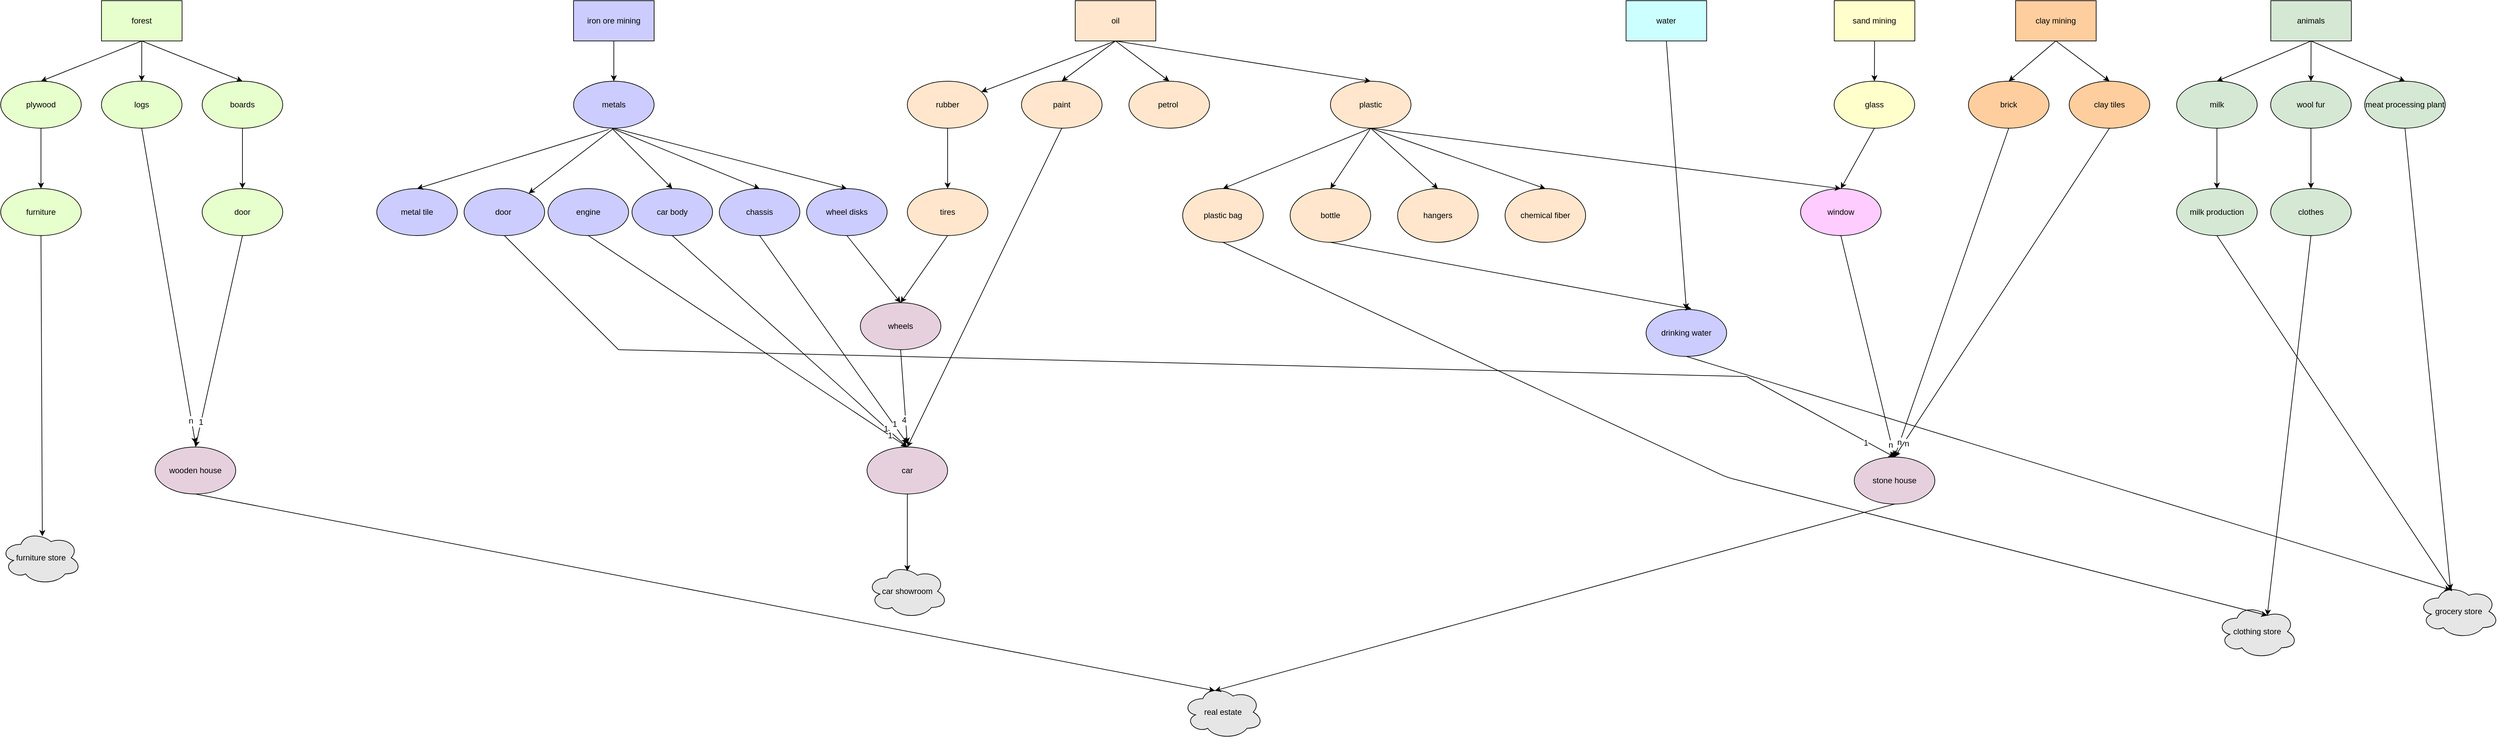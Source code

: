 <mxfile version="10.9.1" type="device"><diagram id="misrnJi2MQJ9wnyxMQLK" name="Page-1"><mxGraphModel dx="5668" dy="2246" grid="1" gridSize="10" guides="1" tooltips="1" connect="1" arrows="1" fold="1" page="0" pageScale="1" pageWidth="827" pageHeight="1169" math="0" shadow="0"><root><mxCell id="0"/><mxCell id="1" parent="0"/><mxCell id="tr-nkQogWz6HzSUMc5Vn-1" value="oil" style="rounded=0;whiteSpace=wrap;html=1;fillColor=#FFE6CC;" parent="1" vertex="1"><mxGeometry x="160" y="40" width="120" height="60" as="geometry"/></mxCell><mxCell id="tr-nkQogWz6HzSUMc5Vn-3" value="rubber" style="ellipse;whiteSpace=wrap;html=1;fillColor=#FFE6CC;" parent="1" vertex="1"><mxGeometry x="-90" y="160" width="120" height="70" as="geometry"/></mxCell><mxCell id="tr-nkQogWz6HzSUMc5Vn-5" value="petrol&amp;nbsp;" style="ellipse;whiteSpace=wrap;html=1;fillColor=#FFE6CC;" parent="1" vertex="1"><mxGeometry x="240" y="160" width="120" height="70" as="geometry"/></mxCell><mxCell id="tr-nkQogWz6HzSUMc5Vn-6" value="plastic" style="ellipse;whiteSpace=wrap;html=1;fillColor=#FFE6CC;" parent="1" vertex="1"><mxGeometry x="540" y="160" width="120" height="70" as="geometry"/></mxCell><mxCell id="tr-nkQogWz6HzSUMc5Vn-9" value="tires" style="ellipse;whiteSpace=wrap;html=1;fillColor=#FFE6CC;" parent="1" vertex="1"><mxGeometry x="-90" y="320" width="120" height="70" as="geometry"/></mxCell><mxCell id="tr-nkQogWz6HzSUMc5Vn-10" value="" style="endArrow=classic;html=1;exitX=0.5;exitY=1;exitDx=0;exitDy=0;" parent="1" source="tr-nkQogWz6HzSUMc5Vn-1" target="tr-nkQogWz6HzSUMc5Vn-3" edge="1"><mxGeometry width="50" height="50" relative="1" as="geometry"><mxPoint x="10" y="630" as="sourcePoint"/><mxPoint x="60" y="580" as="targetPoint"/></mxGeometry></mxCell><mxCell id="tr-nkQogWz6HzSUMc5Vn-11" value="" style="endArrow=classic;html=1;entryX=0.5;entryY=0;entryDx=0;entryDy=0;exitX=0.5;exitY=1;exitDx=0;exitDy=0;" parent="1" source="tr-nkQogWz6HzSUMc5Vn-1" target="tr-nkQogWz6HzSUMc5Vn-5" edge="1"><mxGeometry width="50" height="50" relative="1" as="geometry"><mxPoint x="10" y="630" as="sourcePoint"/><mxPoint x="60" y="580" as="targetPoint"/></mxGeometry></mxCell><mxCell id="tr-nkQogWz6HzSUMc5Vn-12" value="" style="endArrow=classic;html=1;exitX=0.5;exitY=1;exitDx=0;exitDy=0;entryX=0.5;entryY=0;entryDx=0;entryDy=0;" parent="1" source="tr-nkQogWz6HzSUMc5Vn-1" target="tr-nkQogWz6HzSUMc5Vn-6" edge="1"><mxGeometry width="50" height="50" relative="1" as="geometry"><mxPoint x="320" y="120" as="sourcePoint"/><mxPoint x="370" y="70" as="targetPoint"/></mxGeometry></mxCell><mxCell id="tr-nkQogWz6HzSUMc5Vn-13" value="" style="endArrow=classic;html=1;entryX=0.5;entryY=0;entryDx=0;entryDy=0;exitX=0.5;exitY=1;exitDx=0;exitDy=0;" parent="1" source="tr-nkQogWz6HzSUMc5Vn-3" target="tr-nkQogWz6HzSUMc5Vn-9" edge="1"><mxGeometry width="50" height="50" relative="1" as="geometry"><mxPoint x="10" y="630" as="sourcePoint"/><mxPoint x="60" y="580" as="targetPoint"/></mxGeometry></mxCell><mxCell id="tr-nkQogWz6HzSUMc5Vn-14" value="plastic bag" style="ellipse;whiteSpace=wrap;html=1;fillColor=#FFE6CC;" parent="1" vertex="1"><mxGeometry x="320" y="320" width="120" height="80" as="geometry"/></mxCell><mxCell id="tr-nkQogWz6HzSUMc5Vn-15" value="bottle" style="ellipse;whiteSpace=wrap;html=1;fillColor=#FFE6CC;" parent="1" vertex="1"><mxGeometry x="480" y="320" width="120" height="80" as="geometry"/></mxCell><mxCell id="tr-nkQogWz6HzSUMc5Vn-16" value="" style="endArrow=classic;html=1;exitX=0.5;exitY=1;exitDx=0;exitDy=0;entryX=0.5;entryY=0;entryDx=0;entryDy=0;" parent="1" source="tr-nkQogWz6HzSUMc5Vn-6" target="tr-nkQogWz6HzSUMc5Vn-14" edge="1"><mxGeometry width="50" height="50" relative="1" as="geometry"><mxPoint x="380" y="310" as="sourcePoint"/><mxPoint x="430" y="260" as="targetPoint"/></mxGeometry></mxCell><mxCell id="tr-nkQogWz6HzSUMc5Vn-17" value="" style="endArrow=classic;html=1;entryX=0.5;entryY=0;entryDx=0;entryDy=0;exitX=0.5;exitY=1;exitDx=0;exitDy=0;" parent="1" source="tr-nkQogWz6HzSUMc5Vn-6" target="tr-nkQogWz6HzSUMc5Vn-15" edge="1"><mxGeometry width="50" height="50" relative="1" as="geometry"><mxPoint x="380" y="230" as="sourcePoint"/><mxPoint x="450" y="260" as="targetPoint"/></mxGeometry></mxCell><mxCell id="tr-nkQogWz6HzSUMc5Vn-20" value="hangers" style="ellipse;whiteSpace=wrap;html=1;fillColor=#FFE6CC;" parent="1" vertex="1"><mxGeometry x="640" y="320" width="120" height="80" as="geometry"/></mxCell><mxCell id="tr-nkQogWz6HzSUMc5Vn-21" value="chemical fiber" style="ellipse;whiteSpace=wrap;html=1;fillColor=#FFE6CC;" parent="1" vertex="1"><mxGeometry x="800" y="320" width="120" height="80" as="geometry"/></mxCell><mxCell id="tr-nkQogWz6HzSUMc5Vn-22" value="" style="endArrow=classic;html=1;exitX=0.5;exitY=1;exitDx=0;exitDy=0;entryX=0.5;entryY=0;entryDx=0;entryDy=0;" parent="1" source="tr-nkQogWz6HzSUMc5Vn-6" target="tr-nkQogWz6HzSUMc5Vn-20" edge="1"><mxGeometry width="50" height="50" relative="1" as="geometry"><mxPoint x="690" y="300" as="sourcePoint"/><mxPoint x="740" y="250" as="targetPoint"/></mxGeometry></mxCell><mxCell id="tr-nkQogWz6HzSUMc5Vn-23" value="" style="endArrow=classic;html=1;entryX=0.5;entryY=0;entryDx=0;entryDy=0;" parent="1" target="tr-nkQogWz6HzSUMc5Vn-21" edge="1"><mxGeometry width="50" height="50" relative="1" as="geometry"><mxPoint x="600" y="230" as="sourcePoint"/><mxPoint x="780" y="240" as="targetPoint"/></mxGeometry></mxCell><mxCell id="tr-nkQogWz6HzSUMc5Vn-25" value="iron ore mining" style="rounded=0;whiteSpace=wrap;html=1;fillColor=#CCCCFF;" parent="1" vertex="1"><mxGeometry x="-587" y="40" width="120" height="60" as="geometry"/></mxCell><mxCell id="tr-nkQogWz6HzSUMc5Vn-27" value="metals" style="ellipse;whiteSpace=wrap;html=1;fillColor=#CCCCFF;" parent="1" vertex="1"><mxGeometry x="-587" y="160" width="120" height="70" as="geometry"/></mxCell><mxCell id="tr-nkQogWz6HzSUMc5Vn-29" value="metal tile" style="ellipse;whiteSpace=wrap;html=1;fillColor=#CCCCFF;" parent="1" vertex="1"><mxGeometry x="-880" y="320" width="120" height="70" as="geometry"/></mxCell><mxCell id="tr-nkQogWz6HzSUMc5Vn-30" value="door&amp;nbsp;" style="ellipse;whiteSpace=wrap;html=1;fillColor=#CCCCFF;" parent="1" vertex="1"><mxGeometry x="-750" y="320" width="120" height="70" as="geometry"/></mxCell><mxCell id="tr-nkQogWz6HzSUMc5Vn-31" value="wheel disks" style="ellipse;whiteSpace=wrap;html=1;fillColor=#CCCCFF;" parent="1" vertex="1"><mxGeometry x="-240" y="320" width="120" height="70" as="geometry"/></mxCell><mxCell id="tr-nkQogWz6HzSUMc5Vn-32" value="" style="endArrow=classic;html=1;exitX=0.5;exitY=1;exitDx=0;exitDy=0;entryX=0.5;entryY=0;entryDx=0;entryDy=0;" parent="1" source="tr-nkQogWz6HzSUMc5Vn-25" target="tr-nkQogWz6HzSUMc5Vn-27" edge="1"><mxGeometry width="50" height="50" relative="1" as="geometry"><mxPoint x="-530" y="170" as="sourcePoint"/><mxPoint x="-480" y="120" as="targetPoint"/></mxGeometry></mxCell><mxCell id="tr-nkQogWz6HzSUMc5Vn-34" value="wheels" style="ellipse;whiteSpace=wrap;html=1;fillColor=#E6D0DE;" parent="1" vertex="1"><mxGeometry x="-160" y="490" width="120" height="70" as="geometry"/></mxCell><mxCell id="tr-nkQogWz6HzSUMc5Vn-35" value="" style="endArrow=classic;html=1;exitX=0.5;exitY=1;exitDx=0;exitDy=0;entryX=0.5;entryY=0;entryDx=0;entryDy=0;" parent="1" source="tr-nkQogWz6HzSUMc5Vn-31" target="tr-nkQogWz6HzSUMc5Vn-34" edge="1"><mxGeometry width="50" height="50" relative="1" as="geometry"><mxPoint x="-110" y="460" as="sourcePoint"/><mxPoint x="-60" y="410" as="targetPoint"/></mxGeometry></mxCell><mxCell id="tr-nkQogWz6HzSUMc5Vn-36" value="" style="endArrow=classic;html=1;exitX=0.5;exitY=1;exitDx=0;exitDy=0;entryX=0.5;entryY=0;entryDx=0;entryDy=0;" parent="1" source="tr-nkQogWz6HzSUMc5Vn-9" target="tr-nkQogWz6HzSUMc5Vn-34" edge="1"><mxGeometry width="50" height="50" relative="1" as="geometry"><mxPoint x="-50" y="470" as="sourcePoint"/><mxPoint x="-100" y="480" as="targetPoint"/></mxGeometry></mxCell><mxCell id="tr-nkQogWz6HzSUMc5Vn-37" value="car" style="ellipse;whiteSpace=wrap;html=1;fillColor=#E6D0DE;" parent="1" vertex="1"><mxGeometry x="-150" y="705" width="120" height="70" as="geometry"/></mxCell><mxCell id="tr-nkQogWz6HzSUMc5Vn-38" value="" style="endArrow=classic;html=1;exitX=0.5;exitY=1;exitDx=0;exitDy=0;entryX=0.5;entryY=0;entryDx=0;entryDy=0;" parent="1" source="tr-nkQogWz6HzSUMc5Vn-27" target="tr-nkQogWz6HzSUMc5Vn-31" edge="1"><mxGeometry width="50" height="50" relative="1" as="geometry"><mxPoint x="-480" y="570" as="sourcePoint"/><mxPoint x="-430" y="520" as="targetPoint"/></mxGeometry></mxCell><mxCell id="tr-nkQogWz6HzSUMc5Vn-39" value="" style="endArrow=classic;html=1;exitX=0.5;exitY=1;exitDx=0;exitDy=0;" parent="1" source="tr-nkQogWz6HzSUMc5Vn-27" target="tr-nkQogWz6HzSUMc5Vn-30" edge="1"><mxGeometry width="50" height="50" relative="1" as="geometry"><mxPoint x="-530" y="500" as="sourcePoint"/><mxPoint x="-460" y="590" as="targetPoint"/></mxGeometry></mxCell><mxCell id="tr-nkQogWz6HzSUMc5Vn-40" value="" style="endArrow=classic;html=1;exitX=0.438;exitY=1.026;exitDx=0;exitDy=0;exitPerimeter=0;entryX=0.5;entryY=0;entryDx=0;entryDy=0;" parent="1" source="tr-nkQogWz6HzSUMc5Vn-27" target="tr-nkQogWz6HzSUMc5Vn-29" edge="1"><mxGeometry width="50" height="50" relative="1" as="geometry"><mxPoint x="-530" y="280" as="sourcePoint"/><mxPoint x="-480" y="230" as="targetPoint"/></mxGeometry></mxCell><mxCell id="tr-nkQogWz6HzSUMc5Vn-41" value="chassis" style="ellipse;whiteSpace=wrap;html=1;fillColor=#CCCCFF;" parent="1" vertex="1"><mxGeometry x="-370" y="320" width="120" height="70" as="geometry"/></mxCell><mxCell id="tr-nkQogWz6HzSUMc5Vn-42" value="car body" style="ellipse;whiteSpace=wrap;html=1;fillColor=#CCCCFF;" parent="1" vertex="1"><mxGeometry x="-500" y="320" width="120" height="70" as="geometry"/></mxCell><mxCell id="tr-nkQogWz6HzSUMc5Vn-43" value="engine" style="ellipse;whiteSpace=wrap;html=1;fillColor=#CCCCFF;" parent="1" vertex="1"><mxGeometry x="-625" y="320" width="120" height="70" as="geometry"/></mxCell><mxCell id="tr-nkQogWz6HzSUMc5Vn-45" value="" style="endArrow=classic;html=1;entryX=0.5;entryY=0;entryDx=0;entryDy=0;" parent="1" target="tr-nkQogWz6HzSUMc5Vn-42" edge="1"><mxGeometry width="50" height="50" relative="1" as="geometry"><mxPoint x="-530" y="230" as="sourcePoint"/><mxPoint x="-410" y="390" as="targetPoint"/></mxGeometry></mxCell><mxCell id="tr-nkQogWz6HzSUMc5Vn-46" value="" style="endArrow=classic;html=1;entryX=0.5;entryY=0;entryDx=0;entryDy=0;" parent="1" target="tr-nkQogWz6HzSUMc5Vn-41" edge="1"><mxGeometry width="50" height="50" relative="1" as="geometry"><mxPoint x="-530" y="230" as="sourcePoint"/><mxPoint x="-330" y="200" as="targetPoint"/></mxGeometry></mxCell><mxCell id="tr-nkQogWz6HzSUMc5Vn-47" value="paint" style="ellipse;whiteSpace=wrap;html=1;fillColor=#FFE6CC;" parent="1" vertex="1"><mxGeometry x="80" y="160" width="120" height="70" as="geometry"/></mxCell><mxCell id="tr-nkQogWz6HzSUMc5Vn-48" value="" style="endArrow=classic;html=1;entryX=0.5;entryY=0;entryDx=0;entryDy=0;" parent="1" target="tr-nkQogWz6HzSUMc5Vn-47" edge="1"><mxGeometry width="50" height="50" relative="1" as="geometry"><mxPoint x="220" y="100" as="sourcePoint"/><mxPoint x="240" y="130" as="targetPoint"/></mxGeometry></mxCell><mxCell id="tr-nkQogWz6HzSUMc5Vn-49" value="" style="endArrow=classic;html=1;exitX=0.5;exitY=1;exitDx=0;exitDy=0;entryX=0.5;entryY=0;entryDx=0;entryDy=0;" parent="1" source="tr-nkQogWz6HzSUMc5Vn-47" target="tr-nkQogWz6HzSUMc5Vn-37" edge="1"><mxGeometry width="50" height="50" relative="1" as="geometry"><mxPoint x="120" y="390" as="sourcePoint"/><mxPoint x="170" y="340" as="targetPoint"/></mxGeometry></mxCell><mxCell id="tr-nkQogWz6HzSUMc5Vn-50" value="" style="endArrow=classic;html=1;exitX=0.5;exitY=1;exitDx=0;exitDy=0;" parent="1" source="tr-nkQogWz6HzSUMc5Vn-41" edge="1"><mxGeometry width="50" height="50" relative="1" as="geometry"><mxPoint x="-330" y="500" as="sourcePoint"/><mxPoint x="-90" y="700" as="targetPoint"/></mxGeometry></mxCell><mxCell id="tr-nkQogWz6HzSUMc5Vn-55" value="1" style="text;html=1;resizable=0;points=[];align=center;verticalAlign=middle;labelBackgroundColor=#ffffff;" parent="tr-nkQogWz6HzSUMc5Vn-50" vertex="1" connectable="0"><mxGeometry x="0.817" y="1" relative="1" as="geometry"><mxPoint as="offset"/></mxGeometry></mxCell><mxCell id="tr-nkQogWz6HzSUMc5Vn-52" value="" style="endArrow=classic;html=1;exitX=0.5;exitY=1;exitDx=0;exitDy=0;entryX=0.5;entryY=0;entryDx=0;entryDy=0;" parent="1" source="tr-nkQogWz6HzSUMc5Vn-42" target="tr-nkQogWz6HzSUMc5Vn-37" edge="1"><mxGeometry width="50" height="50" relative="1" as="geometry"><mxPoint x="-380" y="590" as="sourcePoint"/><mxPoint x="-330" y="540" as="targetPoint"/></mxGeometry></mxCell><mxCell id="tr-nkQogWz6HzSUMc5Vn-56" value="1" style="text;html=1;resizable=0;points=[];align=center;verticalAlign=middle;labelBackgroundColor=#ffffff;" parent="tr-nkQogWz6HzSUMc5Vn-52" vertex="1" connectable="0"><mxGeometry x="0.819" y="-1" relative="1" as="geometry"><mxPoint as="offset"/></mxGeometry></mxCell><mxCell id="tr-nkQogWz6HzSUMc5Vn-57" value="" style="endArrow=classic;html=1;exitX=0.5;exitY=1;exitDx=0;exitDy=0;entryX=0.5;entryY=0;entryDx=0;entryDy=0;" parent="1" source="tr-nkQogWz6HzSUMc5Vn-43" target="tr-nkQogWz6HzSUMc5Vn-37" edge="1"><mxGeometry width="50" height="50" relative="1" as="geometry"><mxPoint x="-410" y="570" as="sourcePoint"/><mxPoint x="-360" y="520" as="targetPoint"/></mxGeometry></mxCell><mxCell id="tr-nkQogWz6HzSUMc5Vn-58" value="1" style="text;html=1;resizable=0;points=[];align=center;verticalAlign=middle;labelBackgroundColor=#ffffff;" parent="tr-nkQogWz6HzSUMc5Vn-57" vertex="1" connectable="0"><mxGeometry x="0.89" relative="1" as="geometry"><mxPoint as="offset"/></mxGeometry></mxCell><mxCell id="tr-nkQogWz6HzSUMc5Vn-59" value="" style="endArrow=classic;html=1;exitX=0.5;exitY=1;exitDx=0;exitDy=0;" parent="1" source="tr-nkQogWz6HzSUMc5Vn-34" edge="1"><mxGeometry width="50" height="50" relative="1" as="geometry"><mxPoint x="-270" y="680" as="sourcePoint"/><mxPoint x="-90" y="700" as="targetPoint"/></mxGeometry></mxCell><mxCell id="tr-nkQogWz6HzSUMc5Vn-60" value="4" style="text;html=1;resizable=0;points=[];align=center;verticalAlign=middle;labelBackgroundColor=#ffffff;" parent="tr-nkQogWz6HzSUMc5Vn-59" vertex="1" connectable="0"><mxGeometry x="0.497" y="-3" relative="1" as="geometry"><mxPoint as="offset"/></mxGeometry></mxCell><mxCell id="tr-nkQogWz6HzSUMc5Vn-61" value="car showroom" style="ellipse;shape=cloud;whiteSpace=wrap;html=1;fillColor=#E6E6E6;" parent="1" vertex="1"><mxGeometry x="-150" y="880" width="120" height="80" as="geometry"/></mxCell><mxCell id="tr-nkQogWz6HzSUMc5Vn-62" value="" style="endArrow=classic;html=1;exitX=0.5;exitY=1;exitDx=0;exitDy=0;" parent="1" source="tr-nkQogWz6HzSUMc5Vn-37" edge="1"><mxGeometry width="50" height="50" relative="1" as="geometry"><mxPoint x="-150" y="870" as="sourcePoint"/><mxPoint x="-90" y="890" as="targetPoint"/></mxGeometry></mxCell><mxCell id="tr-nkQogWz6HzSUMc5Vn-63" value="sand mining" style="rounded=0;whiteSpace=wrap;html=1;fillColor=#FFFFCC;" parent="1" vertex="1"><mxGeometry x="1290.2" y="40" width="120" height="60" as="geometry"/></mxCell><mxCell id="tr-nkQogWz6HzSUMc5Vn-64" value="glass" style="ellipse;whiteSpace=wrap;html=1;fillColor=#FFFFCC;" parent="1" vertex="1"><mxGeometry x="1290" y="160" width="120" height="70" as="geometry"/></mxCell><mxCell id="tr-nkQogWz6HzSUMc5Vn-66" value="window" style="ellipse;whiteSpace=wrap;html=1;fillColor=#FFCCFF;" parent="1" vertex="1"><mxGeometry x="1240" y="320" width="120" height="70" as="geometry"/></mxCell><mxCell id="tr-nkQogWz6HzSUMc5Vn-68" value="" style="endArrow=classic;html=1;entryX=0.5;entryY=0;entryDx=0;entryDy=0;exitX=0.5;exitY=1;exitDx=0;exitDy=0;" parent="1" source="tr-nkQogWz6HzSUMc5Vn-64" target="tr-nkQogWz6HzSUMc5Vn-66" edge="1"><mxGeometry width="50" height="50" relative="1" as="geometry"><mxPoint x="1180" y="230" as="sourcePoint"/><mxPoint x="1050" y="220" as="targetPoint"/></mxGeometry></mxCell><mxCell id="tr-nkQogWz6HzSUMc5Vn-69" value="" style="endArrow=classic;html=1;exitX=0.5;exitY=1;exitDx=0;exitDy=0;entryX=0.5;entryY=0;entryDx=0;entryDy=0;" parent="1" source="tr-nkQogWz6HzSUMc5Vn-6" target="tr-nkQogWz6HzSUMc5Vn-66" edge="1"><mxGeometry width="50" height="50" relative="1" as="geometry"><mxPoint x="980" y="300" as="sourcePoint"/><mxPoint x="1030" y="250" as="targetPoint"/></mxGeometry></mxCell><mxCell id="tr-nkQogWz6HzSUMc5Vn-70" value="" style="endArrow=classic;html=1;entryX=0.5;entryY=0;entryDx=0;entryDy=0;exitX=0.5;exitY=1;exitDx=0;exitDy=0;" parent="1" source="tr-nkQogWz6HzSUMc5Vn-63" target="tr-nkQogWz6HzSUMc5Vn-64" edge="1"><mxGeometry width="50" height="50" relative="1" as="geometry"><mxPoint x="1180" y="110" as="sourcePoint"/><mxPoint x="1090" y="110" as="targetPoint"/></mxGeometry></mxCell><mxCell id="tr-nkQogWz6HzSUMc5Vn-71" value="clay mining" style="rounded=0;whiteSpace=wrap;html=1;fillColor=#FFCE9F;" parent="1" vertex="1"><mxGeometry x="1560.2" y="40" width="120" height="60" as="geometry"/></mxCell><mxCell id="tr-nkQogWz6HzSUMc5Vn-73" value="brick" style="ellipse;whiteSpace=wrap;html=1;fillColor=#FFCE9F;" parent="1" vertex="1"><mxGeometry x="1490" y="160" width="120" height="70" as="geometry"/></mxCell><mxCell id="tr-nkQogWz6HzSUMc5Vn-75" value="" style="endArrow=classic;html=1;entryX=0.5;entryY=0;entryDx=0;entryDy=0;exitX=0.5;exitY=1;exitDx=0;exitDy=0;" parent="1" source="tr-nkQogWz6HzSUMc5Vn-71" target="tr-nkQogWz6HzSUMc5Vn-73" edge="1"><mxGeometry width="50" height="50" relative="1" as="geometry"><mxPoint x="1540" y="100" as="sourcePoint"/><mxPoint x="1710" y="100" as="targetPoint"/></mxGeometry></mxCell><mxCell id="tr-nkQogWz6HzSUMc5Vn-76" value="clay tiles" style="ellipse;whiteSpace=wrap;html=1;fillColor=#FFCE9F;" parent="1" vertex="1"><mxGeometry x="1640" y="160" width="120" height="70" as="geometry"/></mxCell><mxCell id="tr-nkQogWz6HzSUMc5Vn-77" value="" style="endArrow=classic;html=1;exitX=0.5;exitY=1;exitDx=0;exitDy=0;entryX=0.5;entryY=0;entryDx=0;entryDy=0;" parent="1" source="tr-nkQogWz6HzSUMc5Vn-71" target="tr-nkQogWz6HzSUMc5Vn-76" edge="1"><mxGeometry width="50" height="50" relative="1" as="geometry"><mxPoint x="1760" y="140" as="sourcePoint"/><mxPoint x="1810" y="90" as="targetPoint"/></mxGeometry></mxCell><mxCell id="tr-nkQogWz6HzSUMc5Vn-78" value="stone house" style="ellipse;whiteSpace=wrap;html=1;fillColor=#E6D0DE;" parent="1" vertex="1"><mxGeometry x="1320" y="720" width="120" height="70" as="geometry"/></mxCell><mxCell id="tr-nkQogWz6HzSUMc5Vn-79" value="" style="endArrow=classic;html=1;exitX=0.5;exitY=1;exitDx=0;exitDy=0;entryX=0.5;entryY=0;entryDx=0;entryDy=0;" parent="1" source="tr-nkQogWz6HzSUMc5Vn-73" target="tr-nkQogWz6HzSUMc5Vn-78" edge="1"><mxGeometry width="50" height="50" relative="1" as="geometry"><mxPoint x="1540" y="520" as="sourcePoint"/><mxPoint x="1590" y="470" as="targetPoint"/></mxGeometry></mxCell><mxCell id="tr-nkQogWz6HzSUMc5Vn-80" value="n" style="text;html=1;resizable=0;points=[];align=center;verticalAlign=middle;labelBackgroundColor=#ffffff;" parent="tr-nkQogWz6HzSUMc5Vn-79" vertex="1" connectable="0"><mxGeometry x="0.919" relative="1" as="geometry"><mxPoint y="-2" as="offset"/></mxGeometry></mxCell><mxCell id="tr-nkQogWz6HzSUMc5Vn-81" value="" style="endArrow=classic;html=1;exitX=0.5;exitY=1;exitDx=0;exitDy=0;entryX=0.5;entryY=0;entryDx=0;entryDy=0;" parent="1" source="tr-nkQogWz6HzSUMc5Vn-76" target="tr-nkQogWz6HzSUMc5Vn-78" edge="1"><mxGeometry width="50" height="50" relative="1" as="geometry"><mxPoint x="1700" y="430" as="sourcePoint"/><mxPoint x="1750" y="380" as="targetPoint"/></mxGeometry></mxCell><mxCell id="tr-nkQogWz6HzSUMc5Vn-82" value="n" style="text;html=1;resizable=0;points=[];align=center;verticalAlign=middle;labelBackgroundColor=#ffffff;" parent="tr-nkQogWz6HzSUMc5Vn-81" vertex="1" connectable="0"><mxGeometry x="0.928" y="1" relative="1" as="geometry"><mxPoint x="5.5" y="-3" as="offset"/></mxGeometry></mxCell><mxCell id="tr-nkQogWz6HzSUMc5Vn-83" value="" style="endArrow=classic;html=1;exitX=0.5;exitY=1;exitDx=0;exitDy=0;entryX=0.5;entryY=0;entryDx=0;entryDy=0;" parent="1" source="tr-nkQogWz6HzSUMc5Vn-66" target="tr-nkQogWz6HzSUMc5Vn-78" edge="1"><mxGeometry width="50" height="50" relative="1" as="geometry"><mxPoint x="1290" y="560" as="sourcePoint"/><mxPoint x="1340" y="510" as="targetPoint"/></mxGeometry></mxCell><mxCell id="tr-nkQogWz6HzSUMc5Vn-84" value="n" style="text;html=1;resizable=0;points=[];align=center;verticalAlign=middle;labelBackgroundColor=#ffffff;" parent="tr-nkQogWz6HzSUMc5Vn-83" vertex="1" connectable="0"><mxGeometry x="0.887" y="-3" relative="1" as="geometry"><mxPoint x="1" as="offset"/></mxGeometry></mxCell><mxCell id="tr-nkQogWz6HzSUMc5Vn-85" value="" style="endArrow=none;html=1;entryX=0.5;entryY=1;entryDx=0;entryDy=0;" parent="1" target="tr-nkQogWz6HzSUMc5Vn-30" edge="1"><mxGeometry width="50" height="50" relative="1" as="geometry"><mxPoint x="-520" y="560" as="sourcePoint"/><mxPoint x="-670" y="630" as="targetPoint"/></mxGeometry></mxCell><mxCell id="tr-nkQogWz6HzSUMc5Vn-86" value="" style="endArrow=none;html=1;" parent="1" edge="1"><mxGeometry width="50" height="50" relative="1" as="geometry"><mxPoint x="-520" y="560" as="sourcePoint"/><mxPoint x="1160" y="600" as="targetPoint"/></mxGeometry></mxCell><mxCell id="tr-nkQogWz6HzSUMc5Vn-87" value="" style="endArrow=classic;html=1;" parent="1" edge="1"><mxGeometry width="50" height="50" relative="1" as="geometry"><mxPoint x="1160" y="600" as="sourcePoint"/><mxPoint x="1380" y="720" as="targetPoint"/></mxGeometry></mxCell><mxCell id="tr-nkQogWz6HzSUMc5Vn-88" value="1" style="text;html=1;resizable=0;points=[];align=center;verticalAlign=middle;labelBackgroundColor=#ffffff;" parent="tr-nkQogWz6HzSUMc5Vn-87" vertex="1" connectable="0"><mxGeometry x="0.617" y="-2" relative="1" as="geometry"><mxPoint as="offset"/></mxGeometry></mxCell><mxCell id="tr-nkQogWz6HzSUMc5Vn-89" value="real estate" style="ellipse;shape=cloud;whiteSpace=wrap;html=1;fillColor=#E6E6E6;" parent="1" vertex="1"><mxGeometry x="320" y="1060" width="120" height="80" as="geometry"/></mxCell><mxCell id="tr-nkQogWz6HzSUMc5Vn-90" value="" style="endArrow=classic;html=1;exitX=0.5;exitY=1;exitDx=0;exitDy=0;entryX=0.4;entryY=0.1;entryDx=0;entryDy=0;entryPerimeter=0;" parent="1" source="tr-nkQogWz6HzSUMc5Vn-78" target="tr-nkQogWz6HzSUMc5Vn-89" edge="1"><mxGeometry width="50" height="50" relative="1" as="geometry"><mxPoint x="1240" y="910" as="sourcePoint"/><mxPoint x="1377" y="929" as="targetPoint"/></mxGeometry></mxCell><mxCell id="tr-nkQogWz6HzSUMc5Vn-91" value="forest" style="rounded=0;whiteSpace=wrap;html=1;fillColor=#E6FFCC;" parent="1" vertex="1"><mxGeometry x="-1289.9" y="40" width="120" height="60" as="geometry"/></mxCell><mxCell id="tr-nkQogWz6HzSUMc5Vn-92" value="logs" style="ellipse;whiteSpace=wrap;html=1;fillColor=#E6FFCC;" parent="1" vertex="1"><mxGeometry x="-1290" y="160" width="120" height="70" as="geometry"/></mxCell><mxCell id="tr-nkQogWz6HzSUMc5Vn-93" value="boards" style="ellipse;whiteSpace=wrap;html=1;fillColor=#E6FFCC;" parent="1" vertex="1"><mxGeometry x="-1140" y="160" width="120" height="70" as="geometry"/></mxCell><mxCell id="tr-nkQogWz6HzSUMc5Vn-94" value="" style="endArrow=classic;html=1;exitX=0.5;exitY=1;exitDx=0;exitDy=0;entryX=0.5;entryY=0;entryDx=0;entryDy=0;" parent="1" source="tr-nkQogWz6HzSUMc5Vn-91" target="tr-nkQogWz6HzSUMc5Vn-93" edge="1"><mxGeometry width="50" height="50" relative="1" as="geometry"><mxPoint x="-1140" y="320" as="sourcePoint"/><mxPoint x="-1090" y="270" as="targetPoint"/></mxGeometry></mxCell><mxCell id="tr-nkQogWz6HzSUMc5Vn-95" value="" style="endArrow=classic;html=1;exitX=0.5;exitY=1;exitDx=0;exitDy=0;entryX=0.5;entryY=0;entryDx=0;entryDy=0;" parent="1" source="tr-nkQogWz6HzSUMc5Vn-91" target="tr-nkQogWz6HzSUMc5Vn-92" edge="1"><mxGeometry width="50" height="50" relative="1" as="geometry"><mxPoint x="-1330" y="140" as="sourcePoint"/><mxPoint x="-1280" y="90" as="targetPoint"/></mxGeometry></mxCell><mxCell id="tr-nkQogWz6HzSUMc5Vn-96" value="plywood" style="ellipse;whiteSpace=wrap;html=1;fillColor=#E6FFCC;" parent="1" vertex="1"><mxGeometry x="-1440" y="160" width="120" height="70" as="geometry"/></mxCell><mxCell id="tr-nkQogWz6HzSUMc5Vn-97" value="" style="endArrow=classic;html=1;exitX=0.5;exitY=1;exitDx=0;exitDy=0;entryX=0.5;entryY=0;entryDx=0;entryDy=0;" parent="1" source="tr-nkQogWz6HzSUMc5Vn-91" target="tr-nkQogWz6HzSUMc5Vn-96" edge="1"><mxGeometry width="50" height="50" relative="1" as="geometry"><mxPoint x="-1320" y="370" as="sourcePoint"/><mxPoint x="-1270" y="320" as="targetPoint"/></mxGeometry></mxCell><mxCell id="tr-nkQogWz6HzSUMc5Vn-98" value="wooden house" style="ellipse;whiteSpace=wrap;html=1;fillColor=#E6D0DE;" parent="1" vertex="1"><mxGeometry x="-1210" y="705" width="120" height="70" as="geometry"/></mxCell><mxCell id="tr-nkQogWz6HzSUMc5Vn-99" value="door" style="ellipse;whiteSpace=wrap;html=1;fillColor=#E6FFCC;" parent="1" vertex="1"><mxGeometry x="-1140" y="320" width="120" height="70" as="geometry"/></mxCell><mxCell id="tr-nkQogWz6HzSUMc5Vn-100" value="" style="endArrow=classic;html=1;exitX=0.5;exitY=1;exitDx=0;exitDy=0;entryX=0.5;entryY=0;entryDx=0;entryDy=0;" parent="1" source="tr-nkQogWz6HzSUMc5Vn-93" target="tr-nkQogWz6HzSUMc5Vn-99" edge="1"><mxGeometry width="50" height="50" relative="1" as="geometry"><mxPoint x="-1460" y="350" as="sourcePoint"/><mxPoint x="-1410" y="300" as="targetPoint"/></mxGeometry></mxCell><mxCell id="tr-nkQogWz6HzSUMc5Vn-101" value="" style="endArrow=classic;html=1;exitX=0.5;exitY=1;exitDx=0;exitDy=0;entryX=0.5;entryY=0;entryDx=0;entryDy=0;" parent="1" source="tr-nkQogWz6HzSUMc5Vn-99" target="tr-nkQogWz6HzSUMc5Vn-98" edge="1"><mxGeometry width="50" height="50" relative="1" as="geometry"><mxPoint x="-1130" y="590" as="sourcePoint"/><mxPoint x="-1080" y="540" as="targetPoint"/></mxGeometry></mxCell><mxCell id="tr-nkQogWz6HzSUMc5Vn-102" value="1" style="text;html=1;resizable=0;points=[];align=center;verticalAlign=middle;labelBackgroundColor=#ffffff;" parent="tr-nkQogWz6HzSUMc5Vn-101" vertex="1" connectable="0"><mxGeometry x="0.765" relative="1" as="geometry"><mxPoint as="offset"/></mxGeometry></mxCell><mxCell id="tr-nkQogWz6HzSUMc5Vn-103" value="" style="endArrow=classic;html=1;exitX=0.5;exitY=1;exitDx=0;exitDy=0;" parent="1" source="tr-nkQogWz6HzSUMc5Vn-92" edge="1"><mxGeometry width="50" height="50" relative="1" as="geometry"><mxPoint x="-1250" y="430" as="sourcePoint"/><mxPoint x="-1150" y="700" as="targetPoint"/></mxGeometry></mxCell><mxCell id="tr-nkQogWz6HzSUMc5Vn-104" value="n" style="text;html=1;resizable=0;points=[];align=center;verticalAlign=middle;labelBackgroundColor=#ffffff;" parent="tr-nkQogWz6HzSUMc5Vn-103" vertex="1" connectable="0"><mxGeometry x="0.854" y="-1" relative="1" as="geometry"><mxPoint as="offset"/></mxGeometry></mxCell><mxCell id="tr-nkQogWz6HzSUMc5Vn-105" value="furniture" style="ellipse;whiteSpace=wrap;html=1;fillColor=#E6FFCC;" parent="1" vertex="1"><mxGeometry x="-1440" y="320" width="120" height="70" as="geometry"/></mxCell><mxCell id="tr-nkQogWz6HzSUMc5Vn-106" value="" style="endArrow=classic;html=1;exitX=0.5;exitY=1;exitDx=0;exitDy=0;entryX=0.5;entryY=0;entryDx=0;entryDy=0;" parent="1" source="tr-nkQogWz6HzSUMc5Vn-96" target="tr-nkQogWz6HzSUMc5Vn-105" edge="1"><mxGeometry width="50" height="50" relative="1" as="geometry"><mxPoint x="-1530" y="290" as="sourcePoint"/><mxPoint x="-1480" y="240" as="targetPoint"/></mxGeometry></mxCell><mxCell id="tr-nkQogWz6HzSUMc5Vn-107" value="furniture store" style="ellipse;shape=cloud;whiteSpace=wrap;html=1;fillColor=#E6E6E6;" parent="1" vertex="1"><mxGeometry x="-1440" y="830" width="120" height="80" as="geometry"/></mxCell><mxCell id="tr-nkQogWz6HzSUMc5Vn-108" value="" style="endArrow=classic;html=1;exitX=0.5;exitY=1;exitDx=0;exitDy=0;entryX=0.517;entryY=0.098;entryDx=0;entryDy=0;entryPerimeter=0;" parent="1" source="tr-nkQogWz6HzSUMc5Vn-105" target="tr-nkQogWz6HzSUMc5Vn-107" edge="1"><mxGeometry width="50" height="50" relative="1" as="geometry"><mxPoint x="-1480" y="570" as="sourcePoint"/><mxPoint x="-1370" y="690" as="targetPoint"/></mxGeometry></mxCell><mxCell id="tr-nkQogWz6HzSUMc5Vn-109" value="" style="endArrow=classic;html=1;exitX=0.5;exitY=1;exitDx=0;exitDy=0;entryX=0.4;entryY=0.1;entryDx=0;entryDy=0;entryPerimeter=0;" parent="1" source="tr-nkQogWz6HzSUMc5Vn-98" target="tr-nkQogWz6HzSUMc5Vn-89" edge="1"><mxGeometry width="50" height="50" relative="1" as="geometry"><mxPoint x="-1020" y="970" as="sourcePoint"/><mxPoint x="110" y="1060" as="targetPoint"/></mxGeometry></mxCell><mxCell id="tr-nkQogWz6HzSUMc5Vn-110" value="water" style="rounded=0;whiteSpace=wrap;html=1;fillColor=#CCFFFF;" parent="1" vertex="1"><mxGeometry x="980.2" y="40" width="120" height="60" as="geometry"/></mxCell><mxCell id="tr-nkQogWz6HzSUMc5Vn-111" value="drinking water" style="ellipse;whiteSpace=wrap;html=1;fillColor=#CCCCFF;" parent="1" vertex="1"><mxGeometry x="1010" y="500" width="120" height="70" as="geometry"/></mxCell><mxCell id="tr-nkQogWz6HzSUMc5Vn-112" value="" style="endArrow=classic;html=1;exitX=0.5;exitY=1;exitDx=0;exitDy=0;entryX=0.563;entryY=-0.014;entryDx=0;entryDy=0;entryPerimeter=0;" parent="1" source="tr-nkQogWz6HzSUMc5Vn-15" target="tr-nkQogWz6HzSUMc5Vn-111" edge="1"><mxGeometry width="50" height="50" relative="1" as="geometry"><mxPoint x="880" y="550" as="sourcePoint"/><mxPoint x="930" y="500" as="targetPoint"/></mxGeometry></mxCell><mxCell id="tr-nkQogWz6HzSUMc5Vn-113" value="" style="endArrow=classic;html=1;exitX=0.5;exitY=1;exitDx=0;exitDy=0;entryX=0.5;entryY=0;entryDx=0;entryDy=0;" parent="1" source="tr-nkQogWz6HzSUMc5Vn-110" target="tr-nkQogWz6HzSUMc5Vn-111" edge="1"><mxGeometry width="50" height="50" relative="1" as="geometry"><mxPoint x="1030" y="250" as="sourcePoint"/><mxPoint x="1080" y="350" as="targetPoint"/></mxGeometry></mxCell><mxCell id="tr-nkQogWz6HzSUMc5Vn-114" value="animals" style="rounded=0;whiteSpace=wrap;html=1;fillColor=#D5E8D4;" parent="1" vertex="1"><mxGeometry x="1940.2" y="40" width="120" height="60" as="geometry"/></mxCell><mxCell id="tr-nkQogWz6HzSUMc5Vn-115" value="milk" style="ellipse;whiteSpace=wrap;html=1;fillColor=#D5E8D4;" parent="1" vertex="1"><mxGeometry x="1800" y="160" width="120" height="70" as="geometry"/></mxCell><mxCell id="tr-nkQogWz6HzSUMc5Vn-117" value="wool fur" style="ellipse;whiteSpace=wrap;html=1;fillColor=#D5E8D4;" parent="1" vertex="1"><mxGeometry x="1940" y="160" width="120" height="70" as="geometry"/></mxCell><mxCell id="tr-nkQogWz6HzSUMc5Vn-118" value="meat processing plant" style="ellipse;whiteSpace=wrap;html=1;fillColor=#D5E8D4;" parent="1" vertex="1"><mxGeometry x="2080" y="160" width="120" height="70" as="geometry"/></mxCell><mxCell id="tr-nkQogWz6HzSUMc5Vn-119" value="" style="endArrow=classic;html=1;exitX=0.5;exitY=1;exitDx=0;exitDy=0;entryX=0.5;entryY=0;entryDx=0;entryDy=0;" parent="1" source="tr-nkQogWz6HzSUMc5Vn-114" target="tr-nkQogWz6HzSUMc5Vn-117" edge="1"><mxGeometry width="50" height="50" relative="1" as="geometry"><mxPoint x="1970" y="310" as="sourcePoint"/><mxPoint x="2020" y="260" as="targetPoint"/></mxGeometry></mxCell><mxCell id="tr-nkQogWz6HzSUMc5Vn-120" value="" style="endArrow=classic;html=1;exitX=0.5;exitY=1;exitDx=0;exitDy=0;entryX=0.5;entryY=0;entryDx=0;entryDy=0;" parent="1" source="tr-nkQogWz6HzSUMc5Vn-114" target="tr-nkQogWz6HzSUMc5Vn-115" edge="1"><mxGeometry width="50" height="50" relative="1" as="geometry"><mxPoint x="1940" y="310" as="sourcePoint"/><mxPoint x="1990" y="260" as="targetPoint"/></mxGeometry></mxCell><mxCell id="tr-nkQogWz6HzSUMc5Vn-121" value="" style="endArrow=classic;html=1;entryX=0.5;entryY=0;entryDx=0;entryDy=0;" parent="1" target="tr-nkQogWz6HzSUMc5Vn-118" edge="1"><mxGeometry width="50" height="50" relative="1" as="geometry"><mxPoint x="2000" y="100" as="sourcePoint"/><mxPoint x="2170" y="90" as="targetPoint"/></mxGeometry></mxCell><mxCell id="tr-nkQogWz6HzSUMc5Vn-122" value="clothes" style="ellipse;whiteSpace=wrap;html=1;fillColor=#D5E8D4;" parent="1" vertex="1"><mxGeometry x="1940" y="320" width="120" height="70" as="geometry"/></mxCell><mxCell id="tr-nkQogWz6HzSUMc5Vn-123" value="" style="endArrow=classic;html=1;exitX=0.5;exitY=1;exitDx=0;exitDy=0;" parent="1" source="tr-nkQogWz6HzSUMc5Vn-117" target="tr-nkQogWz6HzSUMc5Vn-122" edge="1"><mxGeometry width="50" height="50" relative="1" as="geometry"><mxPoint x="1900" y="330" as="sourcePoint"/><mxPoint x="1950" y="280" as="targetPoint"/></mxGeometry></mxCell><mxCell id="tr-nkQogWz6HzSUMc5Vn-124" value="milk production" style="ellipse;whiteSpace=wrap;html=1;fillColor=#D5E8D4;" parent="1" vertex="1"><mxGeometry x="1800" y="320" width="120" height="70" as="geometry"/></mxCell><mxCell id="tr-nkQogWz6HzSUMc5Vn-125" value="" style="endArrow=classic;html=1;" parent="1" source="tr-nkQogWz6HzSUMc5Vn-115" edge="1"><mxGeometry width="50" height="50" relative="1" as="geometry"><mxPoint x="1810" y="490" as="sourcePoint"/><mxPoint x="1860" y="320" as="targetPoint"/></mxGeometry></mxCell><mxCell id="tr-nkQogWz6HzSUMc5Vn-126" value="clothing store" style="ellipse;shape=cloud;whiteSpace=wrap;html=1;fillColor=#E6E6E6;" parent="1" vertex="1"><mxGeometry x="1860" y="940" width="120" height="80" as="geometry"/></mxCell><mxCell id="tr-nkQogWz6HzSUMc5Vn-127" value="" style="endArrow=classic;html=1;exitX=0.5;exitY=1;exitDx=0;exitDy=0;entryX=0.625;entryY=0.2;entryDx=0;entryDy=0;entryPerimeter=0;" parent="1" source="tr-nkQogWz6HzSUMc5Vn-122" target="tr-nkQogWz6HzSUMc5Vn-126" edge="1"><mxGeometry width="50" height="50" relative="1" as="geometry"><mxPoint x="1940" y="710" as="sourcePoint"/><mxPoint x="1990" y="660" as="targetPoint"/></mxGeometry></mxCell><mxCell id="tr-nkQogWz6HzSUMc5Vn-128" value="" style="endArrow=classic;html=1;exitX=0.5;exitY=1;exitDx=0;exitDy=0;entryX=0.625;entryY=0.2;entryDx=0;entryDy=0;entryPerimeter=0;" parent="1" source="tr-nkQogWz6HzSUMc5Vn-14" target="tr-nkQogWz6HzSUMc5Vn-126" edge="1"><mxGeometry width="50" height="50" relative="1" as="geometry"><mxPoint x="420" y="530" as="sourcePoint"/><mxPoint x="890" y="1100" as="targetPoint"/><Array as="points"><mxPoint x="1130" y="750"/></Array></mxGeometry></mxCell><mxCell id="tr-nkQogWz6HzSUMc5Vn-129" value="grocery store" style="ellipse;shape=cloud;whiteSpace=wrap;html=1;fillColor=#E6E6E6;" parent="1" vertex="1"><mxGeometry x="2160" y="910" width="120" height="80" as="geometry"/></mxCell><mxCell id="tr-nkQogWz6HzSUMc5Vn-130" value="" style="endArrow=classic;html=1;exitX=0.5;exitY=1;exitDx=0;exitDy=0;entryX=0.4;entryY=0.1;entryDx=0;entryDy=0;entryPerimeter=0;" parent="1" source="tr-nkQogWz6HzSUMc5Vn-118" target="tr-nkQogWz6HzSUMc5Vn-129" edge="1"><mxGeometry width="50" height="50" relative="1" as="geometry"><mxPoint x="2180" y="600" as="sourcePoint"/><mxPoint x="2230" y="550" as="targetPoint"/></mxGeometry></mxCell><mxCell id="tr-nkQogWz6HzSUMc5Vn-131" value="" style="endArrow=classic;html=1;exitX=0.5;exitY=1;exitDx=0;exitDy=0;" parent="1" source="tr-nkQogWz6HzSUMc5Vn-124" edge="1"><mxGeometry width="50" height="50" relative="1" as="geometry"><mxPoint x="2090" y="620" as="sourcePoint"/><mxPoint x="2210" y="920" as="targetPoint"/></mxGeometry></mxCell><mxCell id="tr-nkQogWz6HzSUMc5Vn-132" value="" style="endArrow=classic;html=1;exitX=0.5;exitY=1;exitDx=0;exitDy=0;entryX=0.4;entryY=0.1;entryDx=0;entryDy=0;entryPerimeter=0;" parent="1" source="tr-nkQogWz6HzSUMc5Vn-111" target="tr-nkQogWz6HzSUMc5Vn-129" edge="1"><mxGeometry width="50" height="50" relative="1" as="geometry"><mxPoint x="1720" y="630" as="sourcePoint"/><mxPoint x="1770" y="580" as="targetPoint"/></mxGeometry></mxCell></root></mxGraphModel></diagram><diagram id="IXsAJMOcQcYx_lRtJuEN" name="Page-2"><mxGraphModel dx="2034" dy="1123" grid="1" gridSize="10" guides="1" tooltips="1" connect="1" arrows="1" fold="1" page="0" pageScale="1" pageWidth="850" pageHeight="1100" math="0" shadow="0"><root><mxCell id="mGW6tEchaPAfacQJxTwL-0"/><mxCell id="mGW6tEchaPAfacQJxTwL-1" parent="mGW6tEchaPAfacQJxTwL-0"/><mxCell id="9NGDrMn8JgsojSxsyeHO-7" style="edgeStyle=none;rounded=0;comic=0;jumpStyle=arc;jumpSize=10;orthogonalLoop=1;jettySize=auto;html=1;shadow=0;startArrow=none;startFill=0;endArrow=classic;endFill=1;strokeColor=#000000;fontFamily=Helvetica;" edge="1" parent="mGW6tEchaPAfacQJxTwL-1" source="mGW6tEchaPAfacQJxTwL-2" target="Y8QlKdL0IcT8uGKggq1S-5"><mxGeometry relative="1" as="geometry"><mxPoint x="-50" y="190" as="targetPoint"/></mxGeometry></mxCell><mxCell id="mGW6tEchaPAfacQJxTwL-2" value="Log" style="rounded=0;whiteSpace=wrap;labelBackgroundColor=none;fillColor=#d5e8d4;fontFamily=Helvetica;align=center;html=1;strokeColor=#82b366;" vertex="1" parent="mGW6tEchaPAfacQJxTwL-1"><mxGeometry x="40" y="160" width="80" height="40" as="geometry"/></mxCell><mxCell id="d9DXrKhaI3uVoeF97A84-24" style="edgeStyle=none;rounded=0;comic=0;jumpStyle=arc;jumpSize=10;orthogonalLoop=1;jettySize=auto;html=1;shadow=0;startArrow=none;startFill=0;endArrow=classic;endFill=1;strokeColor=#000000;fontFamily=Helvetica;" edge="1" parent="mGW6tEchaPAfacQJxTwL-1" source="mGW6tEchaPAfacQJxTwL-3" target="9NGDrMn8JgsojSxsyeHO-2"><mxGeometry relative="1" as="geometry"/></mxCell><mxCell id="d9DXrKhaI3uVoeF97A84-25" style="edgeStyle=none;rounded=0;comic=0;jumpStyle=arc;jumpSize=10;orthogonalLoop=1;jettySize=auto;html=1;shadow=0;startArrow=none;startFill=0;endArrow=classic;endFill=1;strokeColor=#000000;fontFamily=Helvetica;" edge="1" parent="mGW6tEchaPAfacQJxTwL-1" source="mGW6tEchaPAfacQJxTwL-3" target="9NGDrMn8JgsojSxsyeHO-0"><mxGeometry relative="1" as="geometry"/></mxCell><mxCell id="K9hOVfrh035l4yNe4fQF-3" style="edgeStyle=none;rounded=0;comic=0;jumpStyle=arc;jumpSize=10;orthogonalLoop=1;jettySize=auto;html=1;shadow=0;startArrow=none;startFill=0;endArrow=classic;endFill=1;strokeColor=#000000;fontFamily=Helvetica;" edge="1" parent="mGW6tEchaPAfacQJxTwL-1" source="mGW6tEchaPAfacQJxTwL-3" target="K9hOVfrh035l4yNe4fQF-1"><mxGeometry relative="1" as="geometry"><Array as="points"><mxPoint x="590" y="420"/></Array></mxGeometry></mxCell><mxCell id="mGW6tEchaPAfacQJxTwL-3" value="Iron" style="rounded=0;whiteSpace=wrap;labelBackgroundColor=none;fillColor=#d5e8d4;fontFamily=Helvetica;align=center;html=1;strokeColor=#82b366;" vertex="1" parent="mGW6tEchaPAfacQJxTwL-1"><mxGeometry x="160" y="160" width="80" height="40" as="geometry"/></mxCell><mxCell id="-K0EadRdGZU-x30wKSA0-7" style="edgeStyle=none;rounded=0;comic=0;jumpStyle=arc;jumpSize=10;orthogonalLoop=1;jettySize=auto;html=1;shadow=0;startArrow=none;startFill=0;endArrow=classic;endFill=1;strokeColor=#000000;fontFamily=Helvetica;" edge="1" parent="mGW6tEchaPAfacQJxTwL-1" source="mGW6tEchaPAfacQJxTwL-4" target="-K0EadRdGZU-x30wKSA0-6"><mxGeometry relative="1" as="geometry"/></mxCell><mxCell id="d9DXrKhaI3uVoeF97A84-1" style="edgeStyle=none;rounded=0;comic=0;jumpStyle=arc;jumpSize=10;orthogonalLoop=1;jettySize=auto;html=1;shadow=0;startArrow=none;startFill=0;endArrow=classic;endFill=1;strokeColor=#000000;fontFamily=Helvetica;" edge="1" parent="mGW6tEchaPAfacQJxTwL-1" source="mGW6tEchaPAfacQJxTwL-4" target="d9DXrKhaI3uVoeF97A84-0"><mxGeometry relative="1" as="geometry"/></mxCell><mxCell id="d9DXrKhaI3uVoeF97A84-19" style="edgeStyle=none;rounded=0;comic=0;jumpStyle=arc;jumpSize=10;orthogonalLoop=1;jettySize=auto;html=1;shadow=0;startArrow=none;startFill=0;endArrow=classic;endFill=1;strokeColor=#000000;fontFamily=Helvetica;" edge="1" parent="mGW6tEchaPAfacQJxTwL-1" source="mGW6tEchaPAfacQJxTwL-4" target="d9DXrKhaI3uVoeF97A84-18"><mxGeometry relative="1" as="geometry"/></mxCell><mxCell id="mGW6tEchaPAfacQJxTwL-4" value="Oil" style="rounded=0;whiteSpace=wrap;labelBackgroundColor=none;fillColor=#d5e8d4;fontFamily=Helvetica;align=center;html=1;strokeColor=#82b366;" vertex="1" parent="mGW6tEchaPAfacQJxTwL-1"><mxGeometry x="960" y="160" width="80" height="40" as="geometry"/></mxCell><mxCell id="9NGDrMn8JgsojSxsyeHO-10" style="edgeStyle=none;rounded=0;comic=0;jumpStyle=arc;jumpSize=10;orthogonalLoop=1;jettySize=auto;html=1;shadow=0;startArrow=none;startFill=0;endArrow=classic;endFill=1;strokeColor=#000000;fontFamily=Helvetica;" edge="1" parent="mGW6tEchaPAfacQJxTwL-1" source="mGW6tEchaPAfacQJxTwL-5" target="Y8QlKdL0IcT8uGKggq1S-13"><mxGeometry relative="1" as="geometry"><mxPoint x="700" y="280" as="targetPoint"/></mxGeometry></mxCell><mxCell id="qiN-UOFQgqpPuU_tVHgl-1" style="edgeStyle=none;rounded=0;comic=0;jumpStyle=arc;jumpSize=10;orthogonalLoop=1;jettySize=auto;html=1;shadow=0;startArrow=none;startFill=0;endArrow=classic;endFill=1;strokeColor=#000000;fontFamily=Helvetica;" edge="1" parent="mGW6tEchaPAfacQJxTwL-1" source="mGW6tEchaPAfacQJxTwL-5" target="qiN-UOFQgqpPuU_tVHgl-0"><mxGeometry relative="1" as="geometry"/></mxCell><mxCell id="mGW6tEchaPAfacQJxTwL-5" value="Water" style="rounded=0;whiteSpace=wrap;labelBackgroundColor=none;fillColor=#d5e8d4;fontFamily=Helvetica;align=center;html=1;strokeColor=#82b366;" vertex="1" parent="mGW6tEchaPAfacQJxTwL-1"><mxGeometry x="760" y="160" width="80" height="40" as="geometry"/></mxCell><mxCell id="9NGDrMn8JgsojSxsyeHO-9" style="edgeStyle=none;rounded=0;comic=0;jumpStyle=arc;jumpSize=10;orthogonalLoop=1;jettySize=auto;html=1;shadow=0;startArrow=none;startFill=0;endArrow=classic;endFill=1;strokeColor=#000000;fontFamily=Helvetica;" edge="1" parent="mGW6tEchaPAfacQJxTwL-1" source="7UF7BJjlvgFw-NxIcAbJ-0" target="Y8QlKdL0IcT8uGKggq1S-13"><mxGeometry relative="1" as="geometry"/></mxCell><mxCell id="7UF7BJjlvgFw-NxIcAbJ-0" value="Stone" style="rounded=0;whiteSpace=wrap;labelBackgroundColor=none;fillColor=#d5e8d4;fontFamily=Helvetica;align=center;html=1;strokeColor=#82b366;" vertex="1" parent="mGW6tEchaPAfacQJxTwL-1"><mxGeometry x="560" y="160" width="80" height="40" as="geometry"/></mxCell><mxCell id="Y8QlKdL0IcT8uGKggq1S-10" style="edgeStyle=orthogonalEdgeStyle;rounded=0;comic=0;jumpStyle=arc;jumpSize=10;orthogonalLoop=1;jettySize=auto;html=1;shadow=0;startArrow=none;startFill=0;endArrow=classic;endFill=1;strokeColor=#000000;fontFamily=Helvetica;" edge="1" parent="mGW6tEchaPAfacQJxTwL-1" source="UCJxCq0xSd_1eV6UOoCU-0" target="Y8QlKdL0IcT8uGKggq1S-9"><mxGeometry relative="1" as="geometry"/></mxCell><mxCell id="UCJxCq0xSd_1eV6UOoCU-0" value="Clay" style="rounded=0;whiteSpace=wrap;labelBackgroundColor=none;fillColor=#d5e8d4;fontFamily=Helvetica;align=center;html=1;strokeColor=#82b366;" vertex="1" parent="mGW6tEchaPAfacQJxTwL-1"><mxGeometry x="1280" y="160" width="80" height="40" as="geometry"/></mxCell><mxCell id="9NGDrMn8JgsojSxsyeHO-11" style="edgeStyle=none;rounded=0;comic=0;jumpStyle=arc;jumpSize=10;orthogonalLoop=1;jettySize=auto;html=1;shadow=0;startArrow=none;startFill=0;endArrow=classic;endFill=1;strokeColor=#000000;fontFamily=Helvetica;" edge="1" parent="mGW6tEchaPAfacQJxTwL-1" source="UCJxCq0xSd_1eV6UOoCU-1" target="Y8QlKdL0IcT8uGKggq1S-11"><mxGeometry relative="1" as="geometry"/></mxCell><mxCell id="UCJxCq0xSd_1eV6UOoCU-1" value="Grass" style="rounded=0;whiteSpace=wrap;labelBackgroundColor=none;fillColor=#d5e8d4;fontFamily=Helvetica;align=center;html=1;strokeColor=#82b366;" vertex="1" parent="mGW6tEchaPAfacQJxTwL-1"><mxGeometry x="1400" y="160" width="80" height="40" as="geometry"/></mxCell><mxCell id="9NGDrMn8JgsojSxsyeHO-15" style="edgeStyle=none;rounded=0;comic=0;jumpStyle=arc;jumpSize=10;orthogonalLoop=1;jettySize=auto;html=1;shadow=0;startArrow=none;startFill=0;endArrow=classic;endFill=1;strokeColor=#000000;fontFamily=Helvetica;" edge="1" parent="mGW6tEchaPAfacQJxTwL-1" source="UCJxCq0xSd_1eV6UOoCU-2" target="9NGDrMn8JgsojSxsyeHO-14"><mxGeometry relative="1" as="geometry"/></mxCell><mxCell id="UCJxCq0xSd_1eV6UOoCU-2" value="Livestock" style="rounded=0;whiteSpace=wrap;labelBackgroundColor=none;fillColor=#d5e8d4;fontFamily=Helvetica;align=center;html=1;strokeColor=#82b366;" vertex="1" parent="mGW6tEchaPAfacQJxTwL-1"><mxGeometry x="1560" y="160" width="80" height="40" as="geometry"/></mxCell><mxCell id="-K0EadRdGZU-x30wKSA0-13" value="" style="edgeStyle=none;rounded=0;comic=0;jumpStyle=arc;jumpSize=10;orthogonalLoop=1;jettySize=auto;html=1;shadow=0;startArrow=none;startFill=0;endArrow=classic;endFill=1;strokeColor=#000000;fontFamily=Helvetica;" edge="1" parent="mGW6tEchaPAfacQJxTwL-1" source="Y8QlKdL0IcT8uGKggq1S-0" target="-K0EadRdGZU-x30wKSA0-12"><mxGeometry relative="1" as="geometry"/></mxCell><mxCell id="-K0EadRdGZU-x30wKSA0-14" style="edgeStyle=none;rounded=0;comic=0;jumpStyle=arc;jumpSize=10;orthogonalLoop=1;jettySize=auto;html=1;shadow=0;startArrow=none;startFill=0;endArrow=classic;endFill=1;strokeColor=#000000;fontFamily=Helvetica;" edge="1" parent="mGW6tEchaPAfacQJxTwL-1" source="Y8QlKdL0IcT8uGKggq1S-0" target="Y8QlKdL0IcT8uGKggq1S-9"><mxGeometry relative="1" as="geometry"/></mxCell><mxCell id="-K0EadRdGZU-x30wKSA0-15" style="edgeStyle=none;rounded=0;comic=0;jumpStyle=arc;jumpSize=10;orthogonalLoop=1;jettySize=auto;html=1;shadow=0;startArrow=none;startFill=0;endArrow=classic;endFill=1;strokeColor=#000000;fontFamily=Helvetica;" edge="1" parent="mGW6tEchaPAfacQJxTwL-1" source="Y8QlKdL0IcT8uGKggq1S-0" target="Y8QlKdL0IcT8uGKggq1S-13"><mxGeometry relative="1" as="geometry"><mxPoint x="970" y="530" as="targetPoint"/><Array as="points"><mxPoint x="1140" y="260"/><mxPoint x="730" y="260"/></Array></mxGeometry></mxCell><mxCell id="Y8QlKdL0IcT8uGKggq1S-0" value="Sand" style="rounded=0;whiteSpace=wrap;labelBackgroundColor=none;fillColor=#d5e8d4;fontFamily=Helvetica;align=center;html=1;strokeColor=#82b366;" vertex="1" parent="mGW6tEchaPAfacQJxTwL-1"><mxGeometry x="1160" y="160" width="80" height="40" as="geometry"/></mxCell><mxCell id="9NGDrMn8JgsojSxsyeHO-5" style="edgeStyle=none;rounded=0;comic=0;jumpStyle=arc;jumpSize=10;orthogonalLoop=1;jettySize=auto;html=1;shadow=0;startArrow=none;startFill=0;endArrow=classic;endFill=1;strokeColor=#000000;fontFamily=Helvetica;" edge="1" parent="mGW6tEchaPAfacQJxTwL-1" source="Y8QlKdL0IcT8uGKggq1S-5" target="9NGDrMn8JgsojSxsyeHO-2"><mxGeometry relative="1" as="geometry"/></mxCell><mxCell id="Y8QlKdL0IcT8uGKggq1S-5" value="Wood plank" style="rounded=0;whiteSpace=wrap;labelBackgroundColor=none;fillColor=#dae8fc;fontFamily=Helvetica;align=center;html=1;strokeColor=#6c8ebf;" vertex="1" parent="mGW6tEchaPAfacQJxTwL-1"><mxGeometry x="40" y="280" width="80" height="40" as="geometry"/></mxCell><mxCell id="d9DXrKhaI3uVoeF97A84-14" style="edgeStyle=none;rounded=0;comic=0;jumpStyle=arc;jumpSize=10;orthogonalLoop=1;jettySize=auto;html=1;shadow=0;startArrow=none;startFill=0;endArrow=classic;endFill=1;strokeColor=#000000;fontFamily=Helvetica;" edge="1" parent="mGW6tEchaPAfacQJxTwL-1" source="Y8QlKdL0IcT8uGKggq1S-9" target="d9DXrKhaI3uVoeF97A84-7"><mxGeometry relative="1" as="geometry"><Array as="points"><mxPoint x="1320" y="520"/><mxPoint x="680" y="520"/></Array></mxGeometry></mxCell><mxCell id="Y8QlKdL0IcT8uGKggq1S-9" value="Brick" style="rounded=0;whiteSpace=wrap;labelBackgroundColor=none;fillColor=#dae8fc;fontFamily=Helvetica;align=center;html=1;strokeColor=#6c8ebf;" vertex="1" parent="mGW6tEchaPAfacQJxTwL-1"><mxGeometry x="1280" y="280" width="80" height="40" as="geometry"/></mxCell><mxCell id="Y8QlKdL0IcT8uGKggq1S-11" value="Food" style="rounded=0;whiteSpace=wrap;labelBackgroundColor=none;fillColor=#e1d5e7;fontFamily=Helvetica;align=center;html=1;strokeColor=#9673a6;" vertex="1" parent="mGW6tEchaPAfacQJxTwL-1"><mxGeometry x="1480" y="280" width="40" height="40" as="geometry"/></mxCell><mxCell id="d9DXrKhaI3uVoeF97A84-10" style="edgeStyle=none;rounded=0;comic=0;jumpStyle=arc;jumpSize=10;orthogonalLoop=1;jettySize=auto;html=1;shadow=0;startArrow=none;startFill=0;endArrow=classic;endFill=1;strokeColor=#000000;fontFamily=Helvetica;" edge="1" parent="mGW6tEchaPAfacQJxTwL-1" source="Y8QlKdL0IcT8uGKggq1S-13" target="d9DXrKhaI3uVoeF97A84-7"><mxGeometry relative="1" as="geometry"/></mxCell><mxCell id="Y8QlKdL0IcT8uGKggq1S-13" value="Concrete" style="rounded=0;whiteSpace=wrap;labelBackgroundColor=none;fillColor=#dae8fc;fontFamily=Helvetica;align=center;html=1;strokeColor=#6c8ebf;" vertex="1" parent="mGW6tEchaPAfacQJxTwL-1"><mxGeometry x="560" y="280" width="80" height="40" as="geometry"/></mxCell><mxCell id="d9DXrKhaI3uVoeF97A84-9" style="edgeStyle=none;rounded=0;comic=0;jumpStyle=arc;jumpSize=10;orthogonalLoop=1;jettySize=auto;html=1;shadow=0;startArrow=none;startFill=0;endArrow=classic;endFill=1;strokeColor=#000000;fontFamily=Helvetica;" edge="1" parent="mGW6tEchaPAfacQJxTwL-1" source="9NGDrMn8JgsojSxsyeHO-0" target="d9DXrKhaI3uVoeF97A84-7"><mxGeometry relative="1" as="geometry"/></mxCell><mxCell id="d9DXrKhaI3uVoeF97A84-22" style="edgeStyle=none;rounded=0;comic=0;jumpStyle=arc;jumpSize=10;orthogonalLoop=1;jettySize=auto;html=1;shadow=0;startArrow=none;startFill=0;endArrow=classic;endFill=1;strokeColor=#000000;fontFamily=Helvetica;" edge="1" parent="mGW6tEchaPAfacQJxTwL-1" source="9NGDrMn8JgsojSxsyeHO-0" target="d9DXrKhaI3uVoeF97A84-20"><mxGeometry relative="1" as="geometry"/></mxCell><mxCell id="9NGDrMn8JgsojSxsyeHO-0" value="Steel" style="rounded=0;whiteSpace=wrap;labelBackgroundColor=none;fillColor=#dae8fc;fontFamily=Helvetica;align=center;html=1;strokeColor=#6c8ebf;" vertex="1" parent="mGW6tEchaPAfacQJxTwL-1"><mxGeometry x="320" y="400" width="80" height="40" as="geometry"/></mxCell><mxCell id="9NGDrMn8JgsojSxsyeHO-2" value="Furniture" style="rounded=0;whiteSpace=wrap;labelBackgroundColor=none;fillColor=#e1d5e7;fontFamily=Helvetica;align=center;html=1;strokeColor=#9673a6;" vertex="1" parent="mGW6tEchaPAfacQJxTwL-1"><mxGeometry x="160" y="400" width="80" height="40" as="geometry"/></mxCell><mxCell id="9NGDrMn8JgsojSxsyeHO-14" value="Food" style="rounded=0;whiteSpace=wrap;labelBackgroundColor=none;fillColor=#e1d5e7;fontFamily=Helvetica;align=center;html=1;strokeColor=#9673a6;" vertex="1" parent="mGW6tEchaPAfacQJxTwL-1"><mxGeometry x="1520" y="280" width="40" height="40" as="geometry"/></mxCell><mxCell id="-K0EadRdGZU-x30wKSA0-4" style="edgeStyle=none;rounded=0;comic=0;jumpStyle=arc;jumpSize=10;orthogonalLoop=1;jettySize=auto;html=1;shadow=0;startArrow=none;startFill=0;endArrow=classic;endFill=1;strokeColor=#000000;fontFamily=Helvetica;" edge="1" parent="mGW6tEchaPAfacQJxTwL-1" source="-K0EadRdGZU-x30wKSA0-0" target="9NGDrMn8JgsojSxsyeHO-0"><mxGeometry relative="1" as="geometry"/></mxCell><mxCell id="-K0EadRdGZU-x30wKSA0-0" value="Coal" style="rounded=0;whiteSpace=wrap;labelBackgroundColor=none;fillColor=#d5e8d4;fontFamily=Helvetica;align=center;html=1;strokeColor=#82b366;" vertex="1" parent="mGW6tEchaPAfacQJxTwL-1"><mxGeometry x="360" y="160" width="80" height="40" as="geometry"/></mxCell><mxCell id="K9hOVfrh035l4yNe4fQF-2" style="edgeStyle=none;rounded=0;comic=0;jumpStyle=arc;jumpSize=10;orthogonalLoop=1;jettySize=auto;html=1;shadow=0;startArrow=none;startFill=0;endArrow=classic;endFill=1;strokeColor=#000000;fontFamily=Helvetica;" edge="1" parent="mGW6tEchaPAfacQJxTwL-1" source="-K0EadRdGZU-x30wKSA0-6" target="K9hOVfrh035l4yNe4fQF-1"><mxGeometry relative="1" as="geometry"/></mxCell><mxCell id="-K0EadRdGZU-x30wKSA0-6" value="Plastic" style="rounded=0;whiteSpace=wrap;labelBackgroundColor=none;fillColor=#dae8fc;fontFamily=Helvetica;align=center;html=1;strokeColor=#6c8ebf;" vertex="1" parent="mGW6tEchaPAfacQJxTwL-1"><mxGeometry x="910" y="280" width="80" height="40" as="geometry"/></mxCell><mxCell id="d9DXrKhaI3uVoeF97A84-23" style="edgeStyle=none;rounded=0;comic=0;jumpStyle=arc;jumpSize=10;orthogonalLoop=1;jettySize=auto;html=1;shadow=0;startArrow=none;startFill=0;endArrow=classic;endFill=1;strokeColor=#000000;fontFamily=Helvetica;" edge="1" parent="mGW6tEchaPAfacQJxTwL-1" source="-K0EadRdGZU-x30wKSA0-12" target="d9DXrKhaI3uVoeF97A84-20"><mxGeometry relative="1" as="geometry"><Array as="points"><mxPoint x="1200" y="480"/><mxPoint x="840" y="480"/></Array></mxGeometry></mxCell><mxCell id="K9hOVfrh035l4yNe4fQF-6" style="edgeStyle=none;rounded=0;comic=0;jumpStyle=arc;jumpSize=10;orthogonalLoop=1;jettySize=auto;html=1;shadow=0;startArrow=none;startFill=0;endArrow=classic;endFill=1;strokeColor=#000000;fontFamily=Helvetica;" edge="1" parent="mGW6tEchaPAfacQJxTwL-1" source="-K0EadRdGZU-x30wKSA0-12" target="K9hOVfrh035l4yNe4fQF-4"><mxGeometry relative="1" as="geometry"/></mxCell><mxCell id="-K0EadRdGZU-x30wKSA0-12" value="Glass" style="rounded=0;whiteSpace=wrap;labelBackgroundColor=none;fillColor=#dae8fc;fontFamily=Helvetica;align=center;html=1;strokeColor=#6c8ebf;" vertex="1" parent="mGW6tEchaPAfacQJxTwL-1"><mxGeometry x="1160" y="280" width="80" height="40" as="geometry"/></mxCell><mxCell id="d9DXrKhaI3uVoeF97A84-0" value="Petrol" style="rounded=0;whiteSpace=wrap;labelBackgroundColor=none;fillColor=#e1d5e7;fontFamily=Helvetica;align=center;html=1;strokeColor=#9673a6;" vertex="1" parent="mGW6tEchaPAfacQJxTwL-1"><mxGeometry x="1010" y="280" width="80" height="40" as="geometry"/></mxCell><mxCell id="d9DXrKhaI3uVoeF97A84-7" value="Building" style="rounded=0;whiteSpace=wrap;labelBackgroundColor=none;fillColor=#e1d5e7;fontFamily=Helvetica;align=center;html=1;strokeColor=#9673a6;" vertex="1" parent="mGW6tEchaPAfacQJxTwL-1"><mxGeometry x="360" y="560" width="80" height="40" as="geometry"/></mxCell><mxCell id="d9DXrKhaI3uVoeF97A84-16" value="Passenger" style="rounded=0;whiteSpace=wrap;labelBackgroundColor=none;fillColor=#e1d5e7;fontFamily=Helvetica;align=center;html=1;strokeColor=#9673a6;" vertex="1" parent="mGW6tEchaPAfacQJxTwL-1"><mxGeometry x="1400" y="440" width="80" height="40" as="geometry"/></mxCell><mxCell id="d9DXrKhaI3uVoeF97A84-21" style="edgeStyle=none;rounded=0;comic=0;jumpStyle=arc;jumpSize=10;orthogonalLoop=1;jettySize=auto;html=1;shadow=0;startArrow=none;startFill=0;endArrow=classic;endFill=1;strokeColor=#000000;fontFamily=Helvetica;" edge="1" parent="mGW6tEchaPAfacQJxTwL-1" source="d9DXrKhaI3uVoeF97A84-18" target="d9DXrKhaI3uVoeF97A84-20"><mxGeometry relative="1" as="geometry"/></mxCell><mxCell id="d9DXrKhaI3uVoeF97A84-18" value="Rubber" style="rounded=0;whiteSpace=wrap;labelBackgroundColor=none;fillColor=#dae8fc;fontFamily=Helvetica;align=center;html=1;strokeColor=#6c8ebf;" vertex="1" parent="mGW6tEchaPAfacQJxTwL-1"><mxGeometry x="810" y="280" width="80" height="40" as="geometry"/></mxCell><mxCell id="d9DXrKhaI3uVoeF97A84-20" value="Car" style="rounded=0;whiteSpace=wrap;labelBackgroundColor=none;fillColor=#e1d5e7;fontFamily=Helvetica;align=center;html=1;strokeColor=#9673a6;" vertex="1" parent="mGW6tEchaPAfacQJxTwL-1"><mxGeometry x="720" y="560" width="80" height="40" as="geometry"/></mxCell><mxCell id="K9hOVfrh035l4yNe4fQF-0" value="Money" style="rounded=0;whiteSpace=wrap;labelBackgroundColor=none;fillColor=#e1d5e7;fontFamily=Helvetica;align=center;html=1;strokeColor=#9673a6;" vertex="1" parent="mGW6tEchaPAfacQJxTwL-1"><mxGeometry x="1520" y="440" width="80" height="40" as="geometry"/></mxCell><mxCell id="K9hOVfrh035l4yNe4fQF-5" style="edgeStyle=none;rounded=0;comic=0;jumpStyle=arc;jumpSize=10;orthogonalLoop=1;jettySize=auto;html=1;shadow=0;startArrow=none;startFill=0;endArrow=classic;endFill=1;strokeColor=#000000;fontFamily=Helvetica;" edge="1" parent="mGW6tEchaPAfacQJxTwL-1" source="K9hOVfrh035l4yNe4fQF-1" target="K9hOVfrh035l4yNe4fQF-4"><mxGeometry relative="1" as="geometry"/></mxCell><mxCell id="K9hOVfrh035l4yNe4fQF-1" value="Circuit board" style="rounded=0;whiteSpace=wrap;labelBackgroundColor=none;fillColor=#dae8fc;fontFamily=Helvetica;align=center;html=1;strokeColor=#6c8ebf;" vertex="1" parent="mGW6tEchaPAfacQJxTwL-1"><mxGeometry x="880" y="400" width="80" height="40" as="geometry"/></mxCell><mxCell id="K9hOVfrh035l4yNe4fQF-4" value="Electronics" style="rounded=0;whiteSpace=wrap;labelBackgroundColor=none;fillColor=#e1d5e7;fontFamily=Helvetica;align=center;html=1;strokeColor=#9673a6;" vertex="1" parent="mGW6tEchaPAfacQJxTwL-1"><mxGeometry x="1040" y="560" width="80" height="40" as="geometry"/></mxCell><mxCell id="qiN-UOFQgqpPuU_tVHgl-0" value="Drinking water" style="rounded=0;whiteSpace=wrap;labelBackgroundColor=none;fillColor=#e1d5e7;fontFamily=Helvetica;align=center;html=1;strokeColor=#9673a6;" vertex="1" parent="mGW6tEchaPAfacQJxTwL-1"><mxGeometry x="700" y="280" width="80" height="40" as="geometry"/></mxCell></root></mxGraphModel></diagram></mxfile>